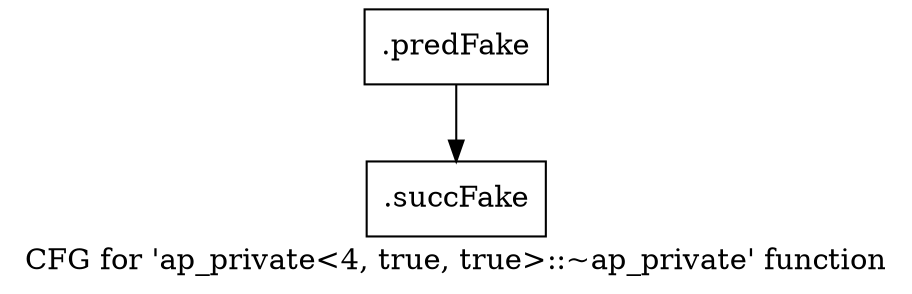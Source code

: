 digraph "CFG for 'ap_private\<4, true, true\>::~ap_private' function" {
	label="CFG for 'ap_private\<4, true, true\>::~ap_private' function";

	Node0x44470b0 [shape=record,filename="",linenumber="",label="{.predFake}"];
	Node0x44470b0 -> Node0x4399b90[ callList="" memoryops="" filename="/media/miguel/NewVolume/Linux/Xilinx/Vitis_HLS/2020.2/include/etc/ap_private.h" execusionnum="1630"];
	Node0x4399b90 [shape=record,filename="/media/miguel/NewVolume/Linux/Xilinx/Vitis_HLS/2020.2/include/etc/ap_private.h",linenumber="1752",label="{.succFake}"];
}
